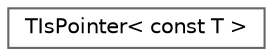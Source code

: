 digraph "Graphical Class Hierarchy"
{
 // INTERACTIVE_SVG=YES
 // LATEX_PDF_SIZE
  bgcolor="transparent";
  edge [fontname=Helvetica,fontsize=10,labelfontname=Helvetica,labelfontsize=10];
  node [fontname=Helvetica,fontsize=10,shape=box,height=0.2,width=0.4];
  rankdir="LR";
  Node0 [id="Node000000",label="TIsPointer\< const T \>",height=0.2,width=0.4,color="grey40", fillcolor="white", style="filled",URL="$d0/d64/structTIsPointer_3_01const_01T_01_4.html",tooltip=" "];
}
